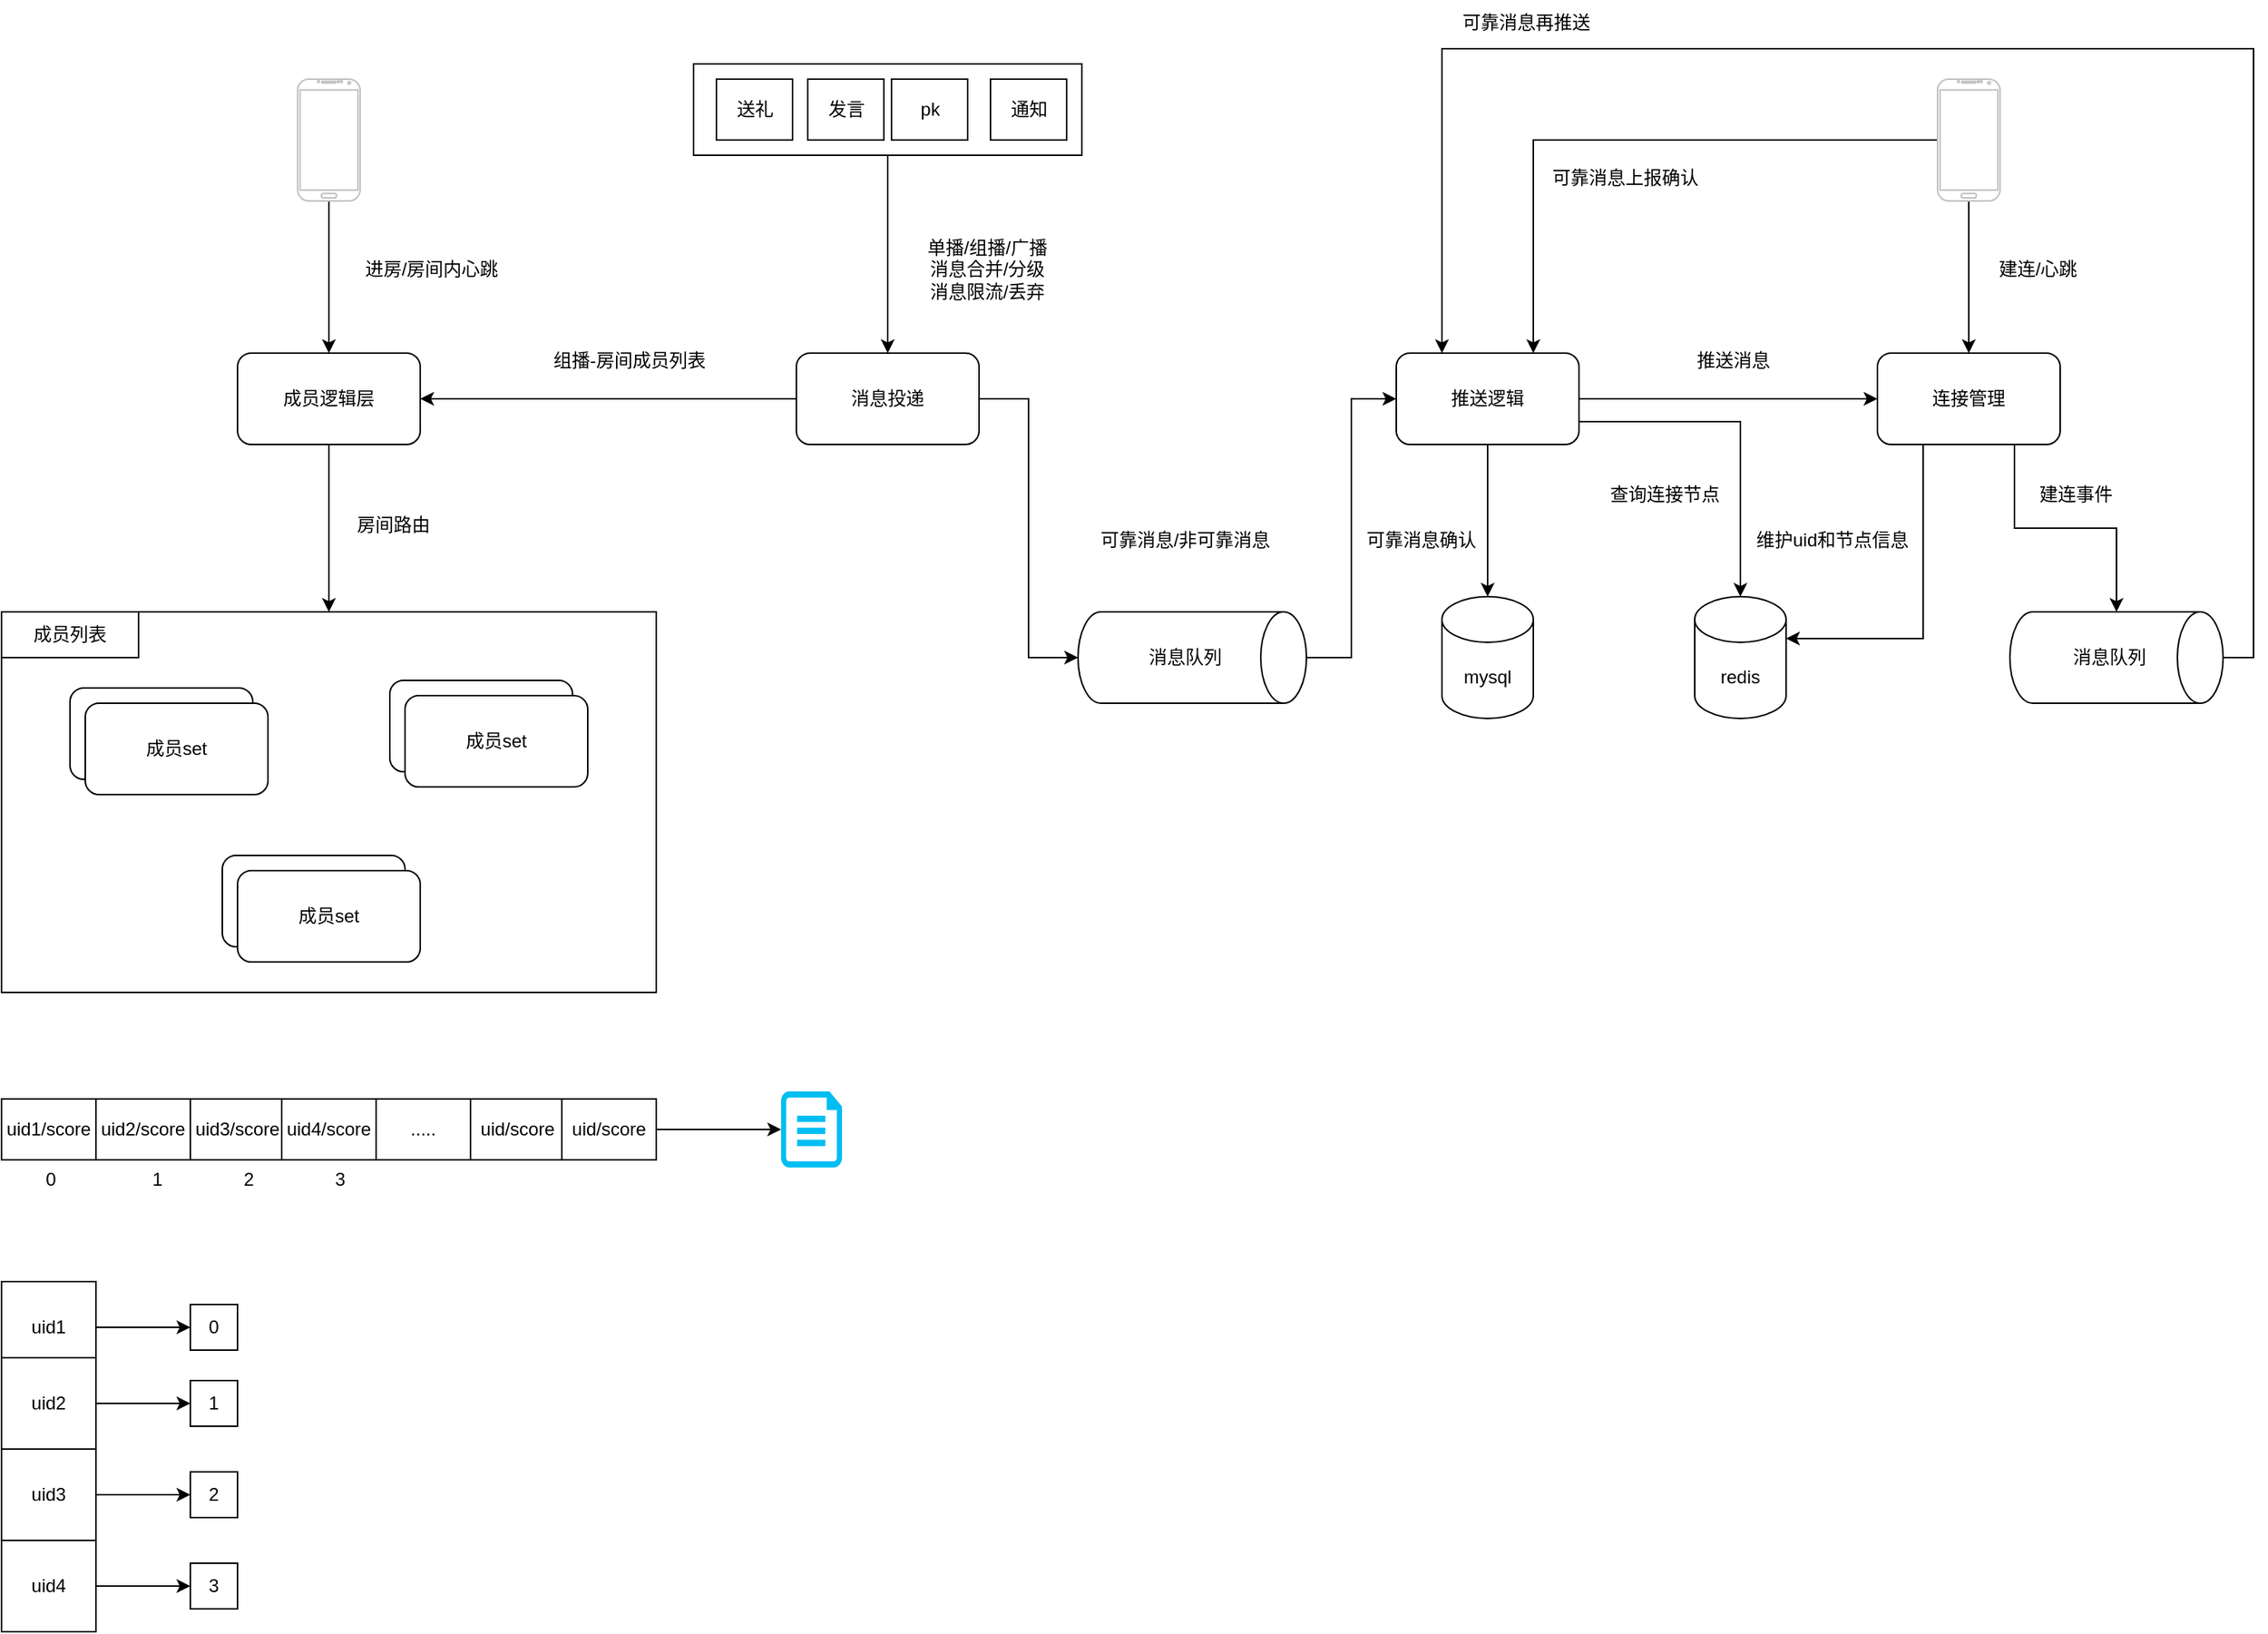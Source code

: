 <mxfile version="24.4.10" type="github">
  <diagram name="第 1 页" id="vhNQBWm2JfFw_72hFJQ7">
    <mxGraphModel dx="2069" dy="763" grid="1" gridSize="10" guides="1" tooltips="1" connect="1" arrows="1" fold="1" page="1" pageScale="1" pageWidth="827" pageHeight="1169" math="0" shadow="0">
      <root>
        <mxCell id="0" />
        <mxCell id="1" parent="0" />
        <mxCell id="ontqGAHZmMhJFroZLa5W-21" value="" style="rounded=0;whiteSpace=wrap;html=1;" parent="1" vertex="1">
          <mxGeometry x="-502" y="560" width="430" height="250" as="geometry" />
        </mxCell>
        <mxCell id="ontqGAHZmMhJFroZLa5W-1" value="连接管理" style="rounded=1;whiteSpace=wrap;html=1;" parent="1" vertex="1">
          <mxGeometry x="730" y="390" width="120" height="60" as="geometry" />
        </mxCell>
        <mxCell id="ontqGAHZmMhJFroZLa5W-40" style="edgeStyle=orthogonalEdgeStyle;rounded=0;orthogonalLoop=1;jettySize=auto;html=1;exitX=1;exitY=0.5;exitDx=0;exitDy=0;entryX=0;entryY=0.5;entryDx=0;entryDy=0;" parent="1" source="ontqGAHZmMhJFroZLa5W-2" target="ontqGAHZmMhJFroZLa5W-1" edge="1">
          <mxGeometry relative="1" as="geometry" />
        </mxCell>
        <mxCell id="ontqGAHZmMhJFroZLa5W-2" value="推送逻辑" style="rounded=1;whiteSpace=wrap;html=1;" parent="1" vertex="1">
          <mxGeometry x="414" y="390" width="120" height="60" as="geometry" />
        </mxCell>
        <mxCell id="ontqGAHZmMhJFroZLa5W-24" style="edgeStyle=orthogonalEdgeStyle;rounded=0;orthogonalLoop=1;jettySize=auto;html=1;exitX=0;exitY=0.5;exitDx=0;exitDy=0;entryX=1;entryY=0.5;entryDx=0;entryDy=0;" parent="1" source="ontqGAHZmMhJFroZLa5W-3" target="ontqGAHZmMhJFroZLa5W-23" edge="1">
          <mxGeometry relative="1" as="geometry" />
        </mxCell>
        <mxCell id="ontqGAHZmMhJFroZLa5W-3" value="消息投递" style="rounded=1;whiteSpace=wrap;html=1;" parent="1" vertex="1">
          <mxGeometry x="20" y="390" width="120" height="60" as="geometry" />
        </mxCell>
        <mxCell id="ontqGAHZmMhJFroZLa5W-7" style="edgeStyle=orthogonalEdgeStyle;rounded=0;orthogonalLoop=1;jettySize=auto;html=1;exitX=0.5;exitY=0;exitDx=0;exitDy=0;exitPerimeter=0;entryX=0;entryY=0.5;entryDx=0;entryDy=0;" parent="1" source="ontqGAHZmMhJFroZLa5W-4" target="ontqGAHZmMhJFroZLa5W-2" edge="1">
          <mxGeometry relative="1" as="geometry" />
        </mxCell>
        <mxCell id="ontqGAHZmMhJFroZLa5W-4" value="" style="shape=cylinder3;whiteSpace=wrap;html=1;boundedLbl=1;backgroundOutline=1;size=15;rotation=90;" parent="1" vertex="1">
          <mxGeometry x="250" y="515" width="60" height="150" as="geometry" />
        </mxCell>
        <mxCell id="ontqGAHZmMhJFroZLa5W-6" style="edgeStyle=orthogonalEdgeStyle;rounded=0;orthogonalLoop=1;jettySize=auto;html=1;exitX=1;exitY=0.5;exitDx=0;exitDy=0;entryX=0.5;entryY=1;entryDx=0;entryDy=0;entryPerimeter=0;" parent="1" source="ontqGAHZmMhJFroZLa5W-3" target="ontqGAHZmMhJFroZLa5W-4" edge="1">
          <mxGeometry relative="1" as="geometry" />
        </mxCell>
        <mxCell id="ontqGAHZmMhJFroZLa5W-8" value="消息队列" style="text;html=1;align=center;verticalAlign=middle;resizable=0;points=[];autosize=1;strokeColor=none;fillColor=none;" parent="1" vertex="1">
          <mxGeometry x="240" y="575" width="70" height="30" as="geometry" />
        </mxCell>
        <mxCell id="ontqGAHZmMhJFroZLa5W-14" value="" style="rounded=1;whiteSpace=wrap;html=1;" parent="1" vertex="1">
          <mxGeometry x="-457" y="610" width="120" height="60" as="geometry" />
        </mxCell>
        <mxCell id="ontqGAHZmMhJFroZLa5W-15" value="成员set" style="rounded=1;whiteSpace=wrap;html=1;" parent="1" vertex="1">
          <mxGeometry x="-447" y="620" width="120" height="60" as="geometry" />
        </mxCell>
        <mxCell id="ontqGAHZmMhJFroZLa5W-16" value="" style="rounded=1;whiteSpace=wrap;html=1;" parent="1" vertex="1">
          <mxGeometry x="-357" y="720" width="120" height="60" as="geometry" />
        </mxCell>
        <mxCell id="ontqGAHZmMhJFroZLa5W-17" value="成员set" style="rounded=1;whiteSpace=wrap;html=1;" parent="1" vertex="1">
          <mxGeometry x="-347" y="730" width="120" height="60" as="geometry" />
        </mxCell>
        <mxCell id="ontqGAHZmMhJFroZLa5W-18" value="" style="rounded=1;whiteSpace=wrap;html=1;" parent="1" vertex="1">
          <mxGeometry x="-247" y="605" width="120" height="60" as="geometry" />
        </mxCell>
        <mxCell id="ontqGAHZmMhJFroZLa5W-19" value="成员set" style="rounded=1;whiteSpace=wrap;html=1;" parent="1" vertex="1">
          <mxGeometry x="-237" y="615" width="120" height="60" as="geometry" />
        </mxCell>
        <mxCell id="ontqGAHZmMhJFroZLa5W-22" value="成员列表" style="rounded=0;whiteSpace=wrap;html=1;" parent="1" vertex="1">
          <mxGeometry x="-502" y="560" width="90" height="30" as="geometry" />
        </mxCell>
        <mxCell id="ontqGAHZmMhJFroZLa5W-25" style="edgeStyle=orthogonalEdgeStyle;rounded=0;orthogonalLoop=1;jettySize=auto;html=1;exitX=0.5;exitY=1;exitDx=0;exitDy=0;" parent="1" source="ontqGAHZmMhJFroZLa5W-23" target="ontqGAHZmMhJFroZLa5W-21" edge="1">
          <mxGeometry relative="1" as="geometry" />
        </mxCell>
        <mxCell id="ontqGAHZmMhJFroZLa5W-23" value="成员逻辑层" style="rounded=1;whiteSpace=wrap;html=1;" parent="1" vertex="1">
          <mxGeometry x="-347" y="390" width="120" height="60" as="geometry" />
        </mxCell>
        <mxCell id="ontqGAHZmMhJFroZLa5W-26" value="组播-房间成员列表" style="text;html=1;align=center;verticalAlign=middle;resizable=0;points=[];autosize=1;strokeColor=none;fillColor=none;" parent="1" vertex="1">
          <mxGeometry x="-150" y="380" width="120" height="30" as="geometry" />
        </mxCell>
        <mxCell id="ontqGAHZmMhJFroZLa5W-27" value="房间路由" style="text;html=1;align=center;verticalAlign=middle;resizable=0;points=[];autosize=1;strokeColor=none;fillColor=none;" parent="1" vertex="1">
          <mxGeometry x="-280" y="488" width="70" height="30" as="geometry" />
        </mxCell>
        <mxCell id="ontqGAHZmMhJFroZLa5W-33" value="" style="edgeStyle=orthogonalEdgeStyle;rounded=0;orthogonalLoop=1;jettySize=auto;html=1;" parent="1" source="ontqGAHZmMhJFroZLa5W-32" target="ontqGAHZmMhJFroZLa5W-1" edge="1">
          <mxGeometry relative="1" as="geometry" />
        </mxCell>
        <mxCell id="ontqGAHZmMhJFroZLa5W-77" style="edgeStyle=orthogonalEdgeStyle;rounded=0;orthogonalLoop=1;jettySize=auto;html=1;entryX=0.75;entryY=0;entryDx=0;entryDy=0;" parent="1" source="ontqGAHZmMhJFroZLa5W-32" target="ontqGAHZmMhJFroZLa5W-2" edge="1">
          <mxGeometry relative="1" as="geometry" />
        </mxCell>
        <mxCell id="ontqGAHZmMhJFroZLa5W-32" value="" style="verticalLabelPosition=bottom;verticalAlign=top;html=1;shadow=0;dashed=0;strokeWidth=1;shape=mxgraph.android.phone2;strokeColor=#c0c0c0;" parent="1" vertex="1">
          <mxGeometry x="769.48" y="210" width="41.03" height="80" as="geometry" />
        </mxCell>
        <mxCell id="ontqGAHZmMhJFroZLa5W-34" value="建连/心跳" style="text;html=1;align=center;verticalAlign=middle;resizable=0;points=[];autosize=1;strokeColor=none;fillColor=none;" parent="1" vertex="1">
          <mxGeometry x="800" y="320" width="70" height="30" as="geometry" />
        </mxCell>
        <mxCell id="ontqGAHZmMhJFroZLa5W-35" value="redis" style="shape=cylinder3;whiteSpace=wrap;html=1;boundedLbl=1;backgroundOutline=1;size=15;" parent="1" vertex="1">
          <mxGeometry x="610" y="550" width="60" height="80" as="geometry" />
        </mxCell>
        <mxCell id="ontqGAHZmMhJFroZLa5W-36" style="edgeStyle=orthogonalEdgeStyle;rounded=0;orthogonalLoop=1;jettySize=auto;html=1;exitX=0.25;exitY=1;exitDx=0;exitDy=0;entryX=1;entryY=0;entryDx=0;entryDy=27.5;entryPerimeter=0;" parent="1" source="ontqGAHZmMhJFroZLa5W-1" target="ontqGAHZmMhJFroZLa5W-35" edge="1">
          <mxGeometry relative="1" as="geometry" />
        </mxCell>
        <mxCell id="ontqGAHZmMhJFroZLa5W-37" value="维护uid和节点信息" style="text;html=1;align=center;verticalAlign=middle;resizable=0;points=[];autosize=1;strokeColor=none;fillColor=none;" parent="1" vertex="1">
          <mxGeometry x="640" y="498" width="120" height="30" as="geometry" />
        </mxCell>
        <mxCell id="ontqGAHZmMhJFroZLa5W-39" value="查询连接节点" style="text;html=1;align=center;verticalAlign=middle;resizable=0;points=[];autosize=1;strokeColor=none;fillColor=none;" parent="1" vertex="1">
          <mxGeometry x="540" y="468" width="100" height="30" as="geometry" />
        </mxCell>
        <mxCell id="ontqGAHZmMhJFroZLa5W-41" value="推送消息" style="text;html=1;align=center;verticalAlign=middle;resizable=0;points=[];autosize=1;strokeColor=none;fillColor=none;" parent="1" vertex="1">
          <mxGeometry x="600" y="380" width="70" height="30" as="geometry" />
        </mxCell>
        <mxCell id="ontqGAHZmMhJFroZLa5W-44" value="单播/组播/广播&lt;br&gt;消息合并/分级&lt;br&gt;消息限流/丢弃" style="text;html=1;align=center;verticalAlign=middle;resizable=0;points=[];autosize=1;strokeColor=none;fillColor=none;" parent="1" vertex="1">
          <mxGeometry x="95" y="305" width="100" height="60" as="geometry" />
        </mxCell>
        <mxCell id="ontqGAHZmMhJFroZLa5W-53" value="" style="edgeStyle=orthogonalEdgeStyle;rounded=0;orthogonalLoop=1;jettySize=auto;html=1;" parent="1" source="ontqGAHZmMhJFroZLa5W-52" target="ontqGAHZmMhJFroZLa5W-23" edge="1">
          <mxGeometry relative="1" as="geometry" />
        </mxCell>
        <mxCell id="ontqGAHZmMhJFroZLa5W-52" value="" style="verticalLabelPosition=bottom;verticalAlign=top;html=1;shadow=0;dashed=0;strokeWidth=1;shape=mxgraph.android.phone2;strokeColor=#c0c0c0;" parent="1" vertex="1">
          <mxGeometry x="-307.51" y="210" width="41.03" height="80" as="geometry" />
        </mxCell>
        <mxCell id="ontqGAHZmMhJFroZLa5W-54" value="进房/房间内心跳" style="text;html=1;align=center;verticalAlign=middle;resizable=0;points=[];autosize=1;strokeColor=none;fillColor=none;" parent="1" vertex="1">
          <mxGeometry x="-275" y="320" width="110" height="30" as="geometry" />
        </mxCell>
        <mxCell id="ontqGAHZmMhJFroZLa5W-68" style="edgeStyle=orthogonalEdgeStyle;rounded=0;orthogonalLoop=1;jettySize=auto;html=1;exitX=0.5;exitY=1;exitDx=0;exitDy=0;entryX=0.5;entryY=0;entryDx=0;entryDy=0;" parent="1" source="ontqGAHZmMhJFroZLa5W-66" target="ontqGAHZmMhJFroZLa5W-3" edge="1">
          <mxGeometry relative="1" as="geometry" />
        </mxCell>
        <mxCell id="ontqGAHZmMhJFroZLa5W-66" value="" style="rounded=0;whiteSpace=wrap;html=1;" parent="1" vertex="1">
          <mxGeometry x="-47.5" y="200" width="255" height="60" as="geometry" />
        </mxCell>
        <mxCell id="ontqGAHZmMhJFroZLa5W-69" value="送礼" style="rounded=0;whiteSpace=wrap;html=1;" parent="1" vertex="1">
          <mxGeometry x="-32.5" y="210" width="50" height="40" as="geometry" />
        </mxCell>
        <mxCell id="ontqGAHZmMhJFroZLa5W-70" value="发言" style="rounded=0;whiteSpace=wrap;html=1;" parent="1" vertex="1">
          <mxGeometry x="27.5" y="210" width="50" height="40" as="geometry" />
        </mxCell>
        <mxCell id="ontqGAHZmMhJFroZLa5W-71" value="pk" style="rounded=0;whiteSpace=wrap;html=1;" parent="1" vertex="1">
          <mxGeometry x="82.5" y="210" width="50" height="40" as="geometry" />
        </mxCell>
        <mxCell id="ontqGAHZmMhJFroZLa5W-72" value="通知" style="rounded=0;whiteSpace=wrap;html=1;" parent="1" vertex="1">
          <mxGeometry x="147.5" y="210" width="50" height="40" as="geometry" />
        </mxCell>
        <mxCell id="ontqGAHZmMhJFroZLa5W-73" value="可靠消息/非可靠消息" style="text;html=1;align=center;verticalAlign=middle;resizable=0;points=[];autosize=1;strokeColor=none;fillColor=none;" parent="1" vertex="1">
          <mxGeometry x="210" y="498" width="130" height="30" as="geometry" />
        </mxCell>
        <mxCell id="ontqGAHZmMhJFroZLa5W-75" style="edgeStyle=orthogonalEdgeStyle;rounded=0;orthogonalLoop=1;jettySize=auto;html=1;exitX=1;exitY=0.75;exitDx=0;exitDy=0;entryX=0.5;entryY=0;entryDx=0;entryDy=0;entryPerimeter=0;" parent="1" source="ontqGAHZmMhJFroZLa5W-2" target="ontqGAHZmMhJFroZLa5W-35" edge="1">
          <mxGeometry relative="1" as="geometry" />
        </mxCell>
        <mxCell id="ontqGAHZmMhJFroZLa5W-78" value="mysql" style="shape=cylinder3;whiteSpace=wrap;html=1;boundedLbl=1;backgroundOutline=1;size=15;" parent="1" vertex="1">
          <mxGeometry x="444" y="550" width="60" height="80" as="geometry" />
        </mxCell>
        <mxCell id="ontqGAHZmMhJFroZLa5W-79" value="可靠消息上报确认" style="text;html=1;align=center;verticalAlign=middle;resizable=0;points=[];autosize=1;strokeColor=none;fillColor=none;" parent="1" vertex="1">
          <mxGeometry x="504" y="260" width="120" height="30" as="geometry" />
        </mxCell>
        <mxCell id="ontqGAHZmMhJFroZLa5W-80" style="edgeStyle=orthogonalEdgeStyle;rounded=0;orthogonalLoop=1;jettySize=auto;html=1;exitX=0.5;exitY=1;exitDx=0;exitDy=0;entryX=0.5;entryY=0;entryDx=0;entryDy=0;entryPerimeter=0;" parent="1" source="ontqGAHZmMhJFroZLa5W-2" target="ontqGAHZmMhJFroZLa5W-78" edge="1">
          <mxGeometry relative="1" as="geometry" />
        </mxCell>
        <mxCell id="ontqGAHZmMhJFroZLa5W-81" value="可靠消息确认" style="text;html=1;align=center;verticalAlign=middle;resizable=0;points=[];autosize=1;strokeColor=none;fillColor=none;" parent="1" vertex="1">
          <mxGeometry x="380" y="498" width="100" height="30" as="geometry" />
        </mxCell>
        <mxCell id="6s_Ftt0ad8FDjy7rFycN-3" style="edgeStyle=orthogonalEdgeStyle;rounded=0;orthogonalLoop=1;jettySize=auto;html=1;exitX=0.5;exitY=0;exitDx=0;exitDy=0;exitPerimeter=0;entryX=0.25;entryY=0;entryDx=0;entryDy=0;" edge="1" parent="1" source="6s_Ftt0ad8FDjy7rFycN-1" target="ontqGAHZmMhJFroZLa5W-2">
          <mxGeometry relative="1" as="geometry">
            <Array as="points">
              <mxPoint x="977" y="590" />
              <mxPoint x="977" y="190" />
              <mxPoint x="444" y="190" />
            </Array>
          </mxGeometry>
        </mxCell>
        <mxCell id="6s_Ftt0ad8FDjy7rFycN-1" value="" style="shape=cylinder3;whiteSpace=wrap;html=1;boundedLbl=1;backgroundOutline=1;size=15;rotation=90;" vertex="1" parent="1">
          <mxGeometry x="857" y="520" width="60" height="140" as="geometry" />
        </mxCell>
        <mxCell id="6s_Ftt0ad8FDjy7rFycN-2" style="edgeStyle=orthogonalEdgeStyle;rounded=0;orthogonalLoop=1;jettySize=auto;html=1;exitX=0.75;exitY=1;exitDx=0;exitDy=0;entryX=0;entryY=0.5;entryDx=0;entryDy=0;entryPerimeter=0;" edge="1" parent="1" source="ontqGAHZmMhJFroZLa5W-1" target="6s_Ftt0ad8FDjy7rFycN-1">
          <mxGeometry relative="1" as="geometry" />
        </mxCell>
        <mxCell id="6s_Ftt0ad8FDjy7rFycN-4" value="消息队列" style="text;html=1;align=center;verticalAlign=middle;resizable=0;points=[];autosize=1;strokeColor=none;fillColor=none;" vertex="1" parent="1">
          <mxGeometry x="847" y="575" width="70" height="30" as="geometry" />
        </mxCell>
        <mxCell id="6s_Ftt0ad8FDjy7rFycN-5" value="建连事件" style="text;html=1;align=center;verticalAlign=middle;resizable=0;points=[];autosize=1;strokeColor=none;fillColor=none;" vertex="1" parent="1">
          <mxGeometry x="825" y="468" width="70" height="30" as="geometry" />
        </mxCell>
        <mxCell id="6s_Ftt0ad8FDjy7rFycN-6" value="可靠消息再推送" style="text;html=1;align=center;verticalAlign=middle;resizable=0;points=[];autosize=1;strokeColor=none;fillColor=none;" vertex="1" parent="1">
          <mxGeometry x="444" y="158" width="110" height="30" as="geometry" />
        </mxCell>
        <mxCell id="6s_Ftt0ad8FDjy7rFycN-7" value="" style="rounded=0;whiteSpace=wrap;html=1;" vertex="1" parent="1">
          <mxGeometry x="-502" y="880" width="430" height="40" as="geometry" />
        </mxCell>
        <mxCell id="6s_Ftt0ad8FDjy7rFycN-8" value="uid1/score" style="rounded=0;whiteSpace=wrap;html=1;" vertex="1" parent="1">
          <mxGeometry x="-502" y="880" width="62" height="40" as="geometry" />
        </mxCell>
        <mxCell id="6s_Ftt0ad8FDjy7rFycN-9" value="uid2/score" style="rounded=0;whiteSpace=wrap;html=1;" vertex="1" parent="1">
          <mxGeometry x="-440" y="880" width="62" height="40" as="geometry" />
        </mxCell>
        <mxCell id="6s_Ftt0ad8FDjy7rFycN-10" value="uid3/score" style="rounded=0;whiteSpace=wrap;html=1;" vertex="1" parent="1">
          <mxGeometry x="-378" y="880" width="62" height="40" as="geometry" />
        </mxCell>
        <mxCell id="6s_Ftt0ad8FDjy7rFycN-11" value="uid4/score" style="rounded=0;whiteSpace=wrap;html=1;" vertex="1" parent="1">
          <mxGeometry x="-317.99" y="880" width="62" height="40" as="geometry" />
        </mxCell>
        <mxCell id="6s_Ftt0ad8FDjy7rFycN-12" value="....." style="rounded=0;whiteSpace=wrap;html=1;" vertex="1" parent="1">
          <mxGeometry x="-255.99" y="880" width="62" height="40" as="geometry" />
        </mxCell>
        <mxCell id="6s_Ftt0ad8FDjy7rFycN-13" value="uid/score" style="rounded=0;whiteSpace=wrap;html=1;" vertex="1" parent="1">
          <mxGeometry x="-193.99" y="880" width="62" height="40" as="geometry" />
        </mxCell>
        <mxCell id="6s_Ftt0ad8FDjy7rFycN-39" value="" style="edgeStyle=orthogonalEdgeStyle;rounded=0;orthogonalLoop=1;jettySize=auto;html=1;" edge="1" parent="1" source="6s_Ftt0ad8FDjy7rFycN-14" target="6s_Ftt0ad8FDjy7rFycN-38">
          <mxGeometry relative="1" as="geometry" />
        </mxCell>
        <mxCell id="6s_Ftt0ad8FDjy7rFycN-14" value="uid/score" style="rounded=0;whiteSpace=wrap;html=1;" vertex="1" parent="1">
          <mxGeometry x="-134" y="880" width="62" height="40" as="geometry" />
        </mxCell>
        <mxCell id="6s_Ftt0ad8FDjy7rFycN-15" value="" style="rounded=0;whiteSpace=wrap;html=1;" vertex="1" parent="1">
          <mxGeometry x="-502" y="1000" width="62" height="230" as="geometry" />
        </mxCell>
        <mxCell id="6s_Ftt0ad8FDjy7rFycN-23" value="" style="edgeStyle=orthogonalEdgeStyle;rounded=0;orthogonalLoop=1;jettySize=auto;html=1;" edge="1" parent="1" source="6s_Ftt0ad8FDjy7rFycN-16" target="6s_Ftt0ad8FDjy7rFycN-22">
          <mxGeometry relative="1" as="geometry" />
        </mxCell>
        <mxCell id="6s_Ftt0ad8FDjy7rFycN-16" value="uid1" style="rounded=0;whiteSpace=wrap;html=1;" vertex="1" parent="1">
          <mxGeometry x="-502" y="1000" width="62" height="60" as="geometry" />
        </mxCell>
        <mxCell id="6s_Ftt0ad8FDjy7rFycN-27" value="" style="edgeStyle=orthogonalEdgeStyle;rounded=0;orthogonalLoop=1;jettySize=auto;html=1;" edge="1" parent="1" source="6s_Ftt0ad8FDjy7rFycN-17" target="6s_Ftt0ad8FDjy7rFycN-24">
          <mxGeometry relative="1" as="geometry" />
        </mxCell>
        <mxCell id="6s_Ftt0ad8FDjy7rFycN-17" value="uid2" style="rounded=0;whiteSpace=wrap;html=1;" vertex="1" parent="1">
          <mxGeometry x="-502" y="1050" width="62" height="60" as="geometry" />
        </mxCell>
        <mxCell id="6s_Ftt0ad8FDjy7rFycN-28" value="" style="edgeStyle=orthogonalEdgeStyle;rounded=0;orthogonalLoop=1;jettySize=auto;html=1;" edge="1" parent="1" source="6s_Ftt0ad8FDjy7rFycN-18" target="6s_Ftt0ad8FDjy7rFycN-25">
          <mxGeometry relative="1" as="geometry" />
        </mxCell>
        <mxCell id="6s_Ftt0ad8FDjy7rFycN-18" value="uid3" style="rounded=0;whiteSpace=wrap;html=1;" vertex="1" parent="1">
          <mxGeometry x="-502" y="1110" width="62" height="60" as="geometry" />
        </mxCell>
        <mxCell id="6s_Ftt0ad8FDjy7rFycN-29" value="" style="edgeStyle=orthogonalEdgeStyle;rounded=0;orthogonalLoop=1;jettySize=auto;html=1;" edge="1" parent="1" source="6s_Ftt0ad8FDjy7rFycN-19" target="6s_Ftt0ad8FDjy7rFycN-26">
          <mxGeometry relative="1" as="geometry" />
        </mxCell>
        <mxCell id="6s_Ftt0ad8FDjy7rFycN-19" value="uid4" style="rounded=0;whiteSpace=wrap;html=1;" vertex="1" parent="1">
          <mxGeometry x="-502" y="1170" width="62" height="60" as="geometry" />
        </mxCell>
        <mxCell id="6s_Ftt0ad8FDjy7rFycN-22" value="0" style="rounded=0;whiteSpace=wrap;html=1;" vertex="1" parent="1">
          <mxGeometry x="-378" y="1015" width="31" height="30" as="geometry" />
        </mxCell>
        <mxCell id="6s_Ftt0ad8FDjy7rFycN-24" value="1" style="rounded=0;whiteSpace=wrap;html=1;" vertex="1" parent="1">
          <mxGeometry x="-378" y="1065" width="31" height="30" as="geometry" />
        </mxCell>
        <mxCell id="6s_Ftt0ad8FDjy7rFycN-25" value="2" style="rounded=0;whiteSpace=wrap;html=1;" vertex="1" parent="1">
          <mxGeometry x="-378" y="1125" width="31" height="30" as="geometry" />
        </mxCell>
        <mxCell id="6s_Ftt0ad8FDjy7rFycN-26" value="3" style="rounded=0;whiteSpace=wrap;html=1;" vertex="1" parent="1">
          <mxGeometry x="-378" y="1185" width="31" height="30" as="geometry" />
        </mxCell>
        <mxCell id="6s_Ftt0ad8FDjy7rFycN-31" value="0" style="text;html=1;align=center;verticalAlign=middle;resizable=0;points=[];autosize=1;strokeColor=none;fillColor=none;" vertex="1" parent="1">
          <mxGeometry x="-485" y="918" width="30" height="30" as="geometry" />
        </mxCell>
        <mxCell id="6s_Ftt0ad8FDjy7rFycN-32" value="1" style="text;html=1;align=center;verticalAlign=middle;resizable=0;points=[];autosize=1;strokeColor=none;fillColor=none;" vertex="1" parent="1">
          <mxGeometry x="-415" y="918" width="30" height="30" as="geometry" />
        </mxCell>
        <mxCell id="6s_Ftt0ad8FDjy7rFycN-33" value="2" style="text;html=1;align=center;verticalAlign=middle;resizable=0;points=[];autosize=1;strokeColor=none;fillColor=none;" vertex="1" parent="1">
          <mxGeometry x="-355" y="918" width="30" height="30" as="geometry" />
        </mxCell>
        <mxCell id="6s_Ftt0ad8FDjy7rFycN-35" value="3" style="text;html=1;align=center;verticalAlign=middle;resizable=0;points=[];autosize=1;strokeColor=none;fillColor=none;" vertex="1" parent="1">
          <mxGeometry x="-295" y="918" width="30" height="30" as="geometry" />
        </mxCell>
        <mxCell id="6s_Ftt0ad8FDjy7rFycN-38" value="" style="verticalLabelPosition=bottom;html=1;verticalAlign=top;align=center;strokeColor=none;fillColor=#00BEF2;shape=mxgraph.azure.cloud_services_configuration_file;pointerEvents=1;" vertex="1" parent="1">
          <mxGeometry x="10" y="875" width="40" height="50" as="geometry" />
        </mxCell>
      </root>
    </mxGraphModel>
  </diagram>
</mxfile>
